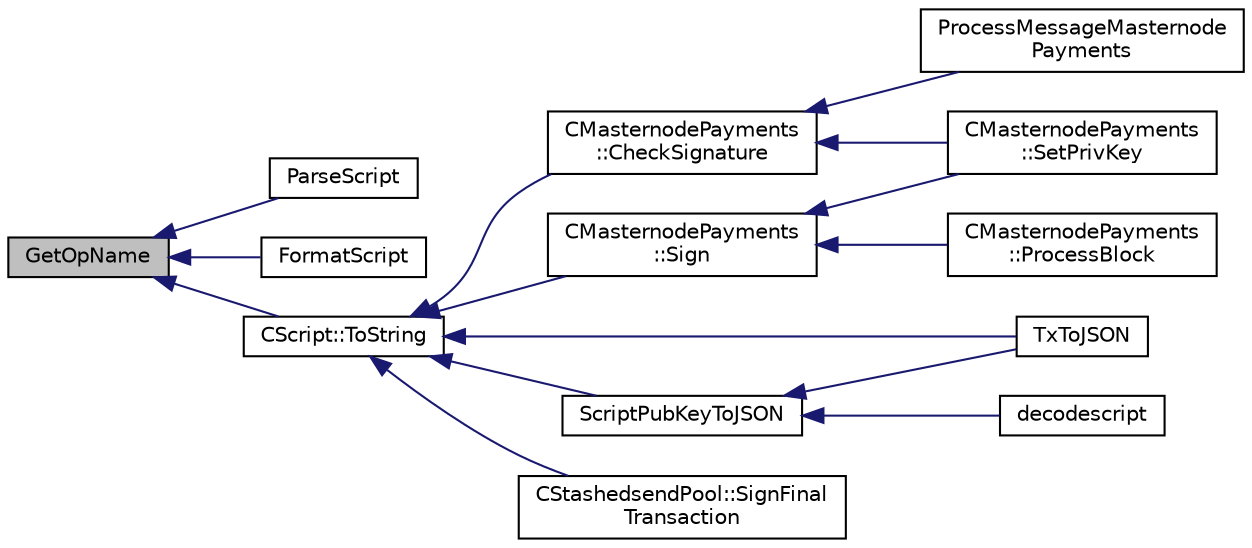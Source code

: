 digraph "GetOpName"
{
  edge [fontname="Helvetica",fontsize="10",labelfontname="Helvetica",labelfontsize="10"];
  node [fontname="Helvetica",fontsize="10",shape=record];
  rankdir="LR";
  Node146 [label="GetOpName",height=0.2,width=0.4,color="black", fillcolor="grey75", style="filled", fontcolor="black"];
  Node146 -> Node147 [dir="back",color="midnightblue",fontsize="10",style="solid",fontname="Helvetica"];
  Node147 [label="ParseScript",height=0.2,width=0.4,color="black", fillcolor="white", style="filled",URL="$da/d4a/core__read_8cpp.html#a29989c95b21abde8baf8b48a73f9b9a8"];
  Node146 -> Node148 [dir="back",color="midnightblue",fontsize="10",style="solid",fontname="Helvetica"];
  Node148 [label="FormatScript",height=0.2,width=0.4,color="black", fillcolor="white", style="filled",URL="$d5/d2e/core__write_8cpp.html#abeb7405bc4dc9fcf98f3659b2e73d514"];
  Node146 -> Node149 [dir="back",color="midnightblue",fontsize="10",style="solid",fontname="Helvetica"];
  Node149 [label="CScript::ToString",height=0.2,width=0.4,color="black", fillcolor="white", style="filled",URL="$d9/d4b/class_c_script.html#a75ea7216fa3b083fe7efffe72704c3b7"];
  Node149 -> Node150 [dir="back",color="midnightblue",fontsize="10",style="solid",fontname="Helvetica"];
  Node150 [label="CMasternodePayments\l::CheckSignature",height=0.2,width=0.4,color="black", fillcolor="white", style="filled",URL="$dc/d9a/class_c_masternode_payments.html#a2ca2af0178969784235c7917b226af32"];
  Node150 -> Node151 [dir="back",color="midnightblue",fontsize="10",style="solid",fontname="Helvetica"];
  Node151 [label="ProcessMessageMasternode\lPayments",height=0.2,width=0.4,color="black", fillcolor="white", style="filled",URL="$dc/d20/masternode-payments_8h.html#a8c28fb440d8031543d1de309e34c40f2"];
  Node150 -> Node152 [dir="back",color="midnightblue",fontsize="10",style="solid",fontname="Helvetica"];
  Node152 [label="CMasternodePayments\l::SetPrivKey",height=0.2,width=0.4,color="black", fillcolor="white", style="filled",URL="$dc/d9a/class_c_masternode_payments.html#a525bcafd8d00b58a3e05a848ef493603"];
  Node149 -> Node153 [dir="back",color="midnightblue",fontsize="10",style="solid",fontname="Helvetica"];
  Node153 [label="CMasternodePayments\l::Sign",height=0.2,width=0.4,color="black", fillcolor="white", style="filled",URL="$dc/d9a/class_c_masternode_payments.html#a7d04afdf936b8de605ab6f478c7fad51"];
  Node153 -> Node154 [dir="back",color="midnightblue",fontsize="10",style="solid",fontname="Helvetica"];
  Node154 [label="CMasternodePayments\l::ProcessBlock",height=0.2,width=0.4,color="black", fillcolor="white", style="filled",URL="$dc/d9a/class_c_masternode_payments.html#aa23dfbc148f10f601e9771bfcffea441"];
  Node153 -> Node152 [dir="back",color="midnightblue",fontsize="10",style="solid",fontname="Helvetica"];
  Node149 -> Node155 [dir="back",color="midnightblue",fontsize="10",style="solid",fontname="Helvetica"];
  Node155 [label="ScriptPubKeyToJSON",height=0.2,width=0.4,color="black", fillcolor="white", style="filled",URL="$dc/da8/rpcrawtransaction_8cpp.html#acb6efc0d76394e3858fe7451148069c2"];
  Node155 -> Node156 [dir="back",color="midnightblue",fontsize="10",style="solid",fontname="Helvetica"];
  Node156 [label="TxToJSON",height=0.2,width=0.4,color="black", fillcolor="white", style="filled",URL="$dc/da8/rpcrawtransaction_8cpp.html#a366b04dae2aae86eee356cc85d759268"];
  Node155 -> Node157 [dir="back",color="midnightblue",fontsize="10",style="solid",fontname="Helvetica"];
  Node157 [label="decodescript",height=0.2,width=0.4,color="black", fillcolor="white", style="filled",URL="$dc/da8/rpcrawtransaction_8cpp.html#a342172992e2fa92490e8d83c2e95e87e"];
  Node149 -> Node156 [dir="back",color="midnightblue",fontsize="10",style="solid",fontname="Helvetica"];
  Node149 -> Node158 [dir="back",color="midnightblue",fontsize="10",style="solid",fontname="Helvetica"];
  Node158 [label="CStashedsendPool::SignFinal\lTransaction",height=0.2,width=0.4,color="black", fillcolor="white", style="filled",URL="$dd/d8a/class_c_stashedsend_pool.html#aa4e76a2c5ccd3fedef74f5e0b12c87f1",tooltip="As a client, check and sign the final transaction. "];
}

